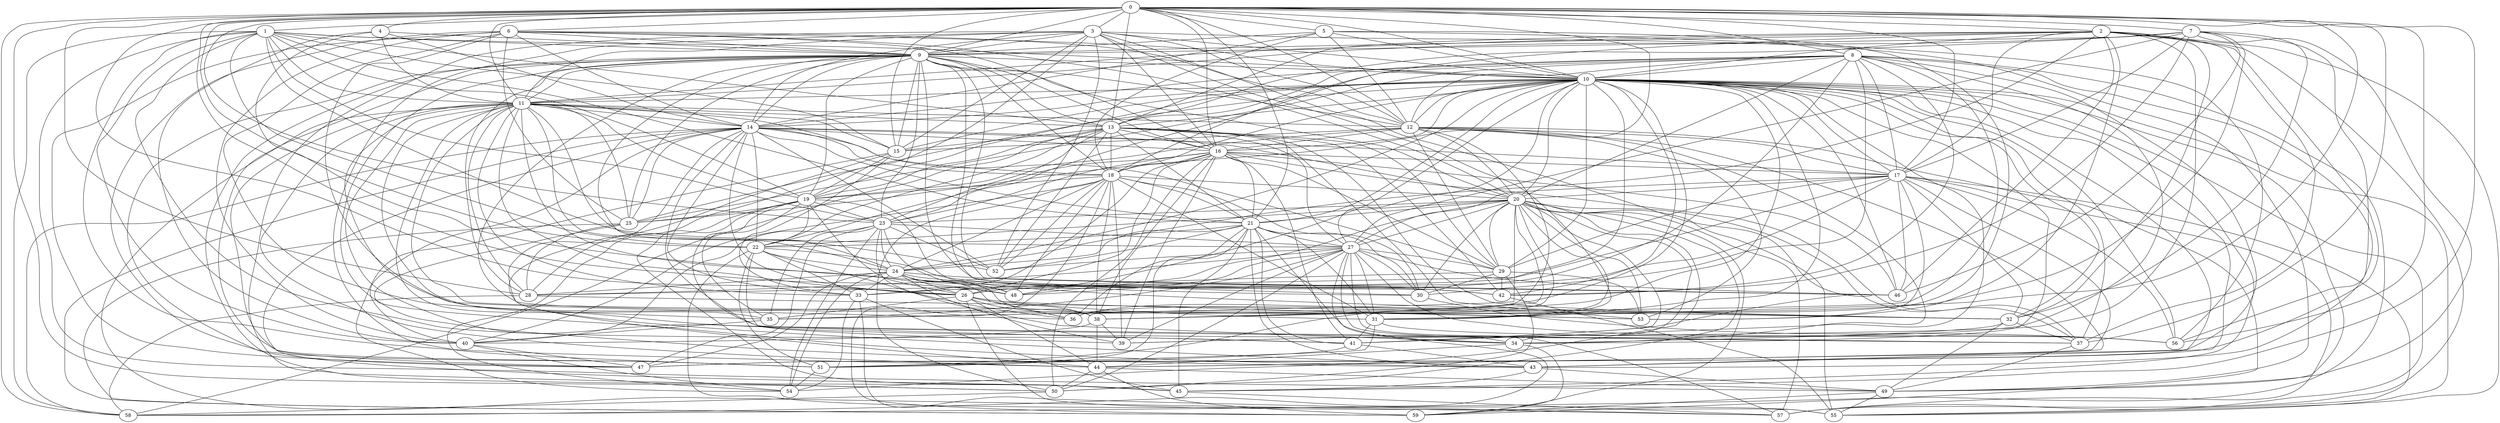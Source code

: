 strict graph "" {
	0	[w=10];
	1	[w=4];
	0 -- 1	[w=-11];
	2	[w=12];
	0 -- 2	[w=-13];
	3	[w=16];
	0 -- 3	[w=3];
	4	[w=15];
	0 -- 4	[w=-14];
	5	[w=-5];
	0 -- 5	[w=-5];
	6	[w=-6];
	0 -- 6	[w=11];
	7	[w=-15];
	0 -- 7	[w=15];
	8	[w=5];
	0 -- 8	[w=-9];
	9	[w=-2];
	0 -- 9	[w=13];
	10	[w=9];
	0 -- 10	[w=-7];
	11	[w=-16];
	0 -- 11	[w=4];
	12	[w=15];
	0 -- 12	[w=9];
	13	[w=8];
	0 -- 13	[w=-6];
	15	[w=-13];
	0 -- 15	[w=3];
	16	[w=-5];
	0 -- 16	[w=-5];
	17	[w=6];
	0 -- 17	[w=5];
	21	[w=7];
	0 -- 21	[w=4];
	22	[w=10];
	0 -- 22	[w=-13];
	23	[w=-8];
	0 -- 23	[w=-13];
	25	[w=-7];
	0 -- 25	[w=-10];
	26	[w=-11];
	0 -- 26	[w=9];
	28	[w=12];
	0 -- 28	[w=-12];
	31	[w=7];
	0 -- 31	[w=-6];
	37	[w=4];
	0 -- 37	[w=15];
	45	[w=-2];
	0 -- 45	[w=8];
	48	[w=-13];
	0 -- 48	[w=-13];
	50	[w=-13];
	0 -- 50	[w=-3];
	56	[w=-16];
	0 -- 56	[w=8];
	58	[w=-14];
	0 -- 58	[w=16];
	1 -- 9	[w=16];
	1 -- 10	[w=7];
	1 -- 11	[w=-10];
	1 -- 13	[w=-12];
	1 -- 15	[w=13];
	19	[w=-12];
	1 -- 19	[w=-6];
	1 -- 21	[w=-7];
	1 -- 22	[w=6];
	1 -- 23	[w=-15];
	27	[w=-16];
	1 -- 27	[w=14];
	40	[w=3];
	1 -- 40	[w=-7];
	41	[w=-8];
	1 -- 41	[w=-15];
	44	[w=-2];
	1 -- 44	[w=-8];
	49	[w=16];
	1 -- 49	[w=-6];
	1 -- 58	[w=-8];
	2 -- 9	[w=4];
	2 -- 10	[w=-4];
	2 -- 11	[w=6];
	2 -- 13	[w=16];
	2 -- 17	[w=13];
	18	[w=11];
	2 -- 18	[w=-9];
	24	[w=-15];
	2 -- 24	[w=-11];
	32	[w=-13];
	2 -- 32	[w=-10];
	2 -- 37	[w=11];
	39	[w=-3];
	2 -- 39	[w=-13];
	46	[w=7];
	2 -- 46	[w=5];
	47	[w=-7];
	2 -- 47	[w=-9];
	53	[w=16];
	2 -- 53	[w=11];
	55	[w=14];
	2 -- 55	[w=-4];
	57	[w=9];
	2 -- 57	[w=6];
	3 -- 9	[w=-12];
	3 -- 10	[w=10];
	3 -- 11	[w=-13];
	3 -- 12	[w=-5];
	14	[w=-10];
	3 -- 14	[w=-14];
	3 -- 15	[w=-16];
	3 -- 16	[w=7];
	3 -- 28	[w=12];
	3 -- 31	[w=-5];
	3 -- 41	[w=3];
	3 -- 49	[w=-16];
	3 -- 50	[w=-11];
	51	[w=4];
	3 -- 51	[w=-15];
	52	[w=-5];
	3 -- 52	[w=-14];
	4 -- 9	[w=-10];
	4 -- 11	[w=8];
	4 -- 14	[w=-8];
	30	[w=-14];
	4 -- 30	[w=3];
	4 -- 40	[w=-13];
	5 -- 9	[w=-8];
	5 -- 10	[w=6];
	5 -- 12	[w=13];
	5 -- 14	[w=-13];
	5 -- 18	[w=12];
	36	[w=13];
	5 -- 36	[w=7];
	5 -- 56	[w=5];
	6 -- 9	[w=8];
	6 -- 10	[w=-10];
	6 -- 12	[w=7];
	6 -- 14	[w=16];
	6 -- 16	[w=2];
	20	[w=16];
	6 -- 20	[w=-14];
	6 -- 25	[w=11];
	35	[w=-14];
	6 -- 35	[w=-13];
	38	[w=12];
	6 -- 38	[w=-7];
	6 -- 40	[w=-15];
	6 -- 47	[w=-3];
	6 -- 51	[w=-4];
	7 -- 9	[w=12];
	7 -- 11	[w=-3];
	7 -- 13	[w=-9];
	7 -- 17	[w=10];
	7 -- 27	[w=-12];
	7 -- 32	[w=-8];
	7 -- 38	[w=-12];
	42	[w=-8];
	7 -- 42	[w=14];
	7 -- 46	[w=16];
	7 -- 49	[w=-7];
	7 -- 56	[w=-14];
	8 -- 10	[w=-10];
	8 -- 12	[w=-16];
	8 -- 13	[w=4];
	8 -- 14	[w=-7];
	8 -- 17	[w=-12];
	8 -- 20	[w=-13];
	8 -- 23	[w=-8];
	8 -- 25	[w=10];
	8 -- 26	[w=-13];
	8 -- 30	[w=2];
	8 -- 35	[w=-9];
	8 -- 39	[w=-14];
	8 -- 42	[w=-13];
	43	[w=-13];
	8 -- 43	[w=-2];
	8 -- 47	[w=14];
	8 -- 58	[w=-10];
	9 -- 10	[w=-13];
	9 -- 11	[w=10];
	9 -- 12	[w=-8];
	9 -- 13	[w=-6];
	9 -- 14	[w=8];
	9 -- 15	[w=-7];
	9 -- 16	[w=5];
	9 -- 18	[w=9];
	9 -- 19	[w=-15];
	9 -- 20	[w=-14];
	9 -- 23	[w=15];
	9 -- 24	[w=9];
	9 -- 25	[w=-12];
	9 -- 28	[w=-8];
	9 -- 30	[w=9];
	9 -- 32	[w=-4];
	9 -- 36	[w=-12];
	9 -- 42	[w=16];
	9 -- 45	[w=-13];
	9 -- 46	[w=-11];
	9 -- 47	[w=7];
	9 -- 51	[w=-2];
	10 -- 11	[w=16];
	10 -- 12	[w=11];
	10 -- 13	[w=-2];
	10 -- 14	[w=13];
	10 -- 15	[w=-11];
	10 -- 16	[w=-10];
	10 -- 17	[w=15];
	10 -- 18	[w=15];
	10 -- 19	[w=-13];
	10 -- 20	[w=-2];
	10 -- 21	[w=-16];
	10 -- 24	[w=14];
	10 -- 25	[w=-3];
	10 -- 27	[w=7];
	29	[w=16];
	10 -- 29	[w=-14];
	10 -- 31	[w=5];
	10 -- 32	[w=-9];
	33	[w=12];
	10 -- 33	[w=-16];
	34	[w=-15];
	10 -- 34	[w=7];
	10 -- 36	[w=-4];
	10 -- 37	[w=13];
	10 -- 38	[w=2];
	10 -- 41	[w=13];
	10 -- 42	[w=2];
	10 -- 43	[w=-10];
	10 -- 44	[w=-12];
	10 -- 45	[w=13];
	10 -- 46	[w=2];
	10 -- 48	[w=-3];
	10 -- 49	[w=-10];
	10 -- 55	[w=7];
	10 -- 56	[w=2];
	10 -- 57	[w=9];
	11 -- 12	[w=5];
	11 -- 13	[w=2];
	11 -- 14	[w=-9];
	11 -- 15	[w=-3];
	11 -- 18	[w=-13];
	11 -- 19	[w=-14];
	11 -- 24	[w=13];
	11 -- 25	[w=2];
	11 -- 26	[w=12];
	11 -- 28	[w=-10];
	11 -- 33	[w=3];
	11 -- 35	[w=9];
	11 -- 37	[w=-10];
	11 -- 41	[w=-14];
	11 -- 43	[w=9];
	11 -- 44	[w=5];
	11 -- 47	[w=-5];
	11 -- 48	[w=-6];
	11 -- 52	[w=-4];
	11 -- 53	[w=-13];
	11 -- 57	[w=-4];
	12 -- 15	[w=-12];
	12 -- 16	[w=14];
	12 -- 17	[w=9];
	12 -- 19	[w=3];
	12 -- 20	[w=-9];
	12 -- 29	[w=15];
	12 -- 34	[w=9];
	12 -- 36	[w=8];
	12 -- 43	[w=-10];
	12 -- 53	[w=2];
	59	[w=-6];
	12 -- 59	[w=5];
	13 -- 15	[w=-6];
	13 -- 16	[w=16];
	13 -- 18	[w=6];
	13 -- 19	[w=-2];
	13 -- 21	[w=-9];
	13 -- 22	[w=-14];
	13 -- 23	[w=-13];
	13 -- 27	[w=5];
	13 -- 29	[w=-3];
	13 -- 32	[w=-7];
	13 -- 42	[w=4];
	13 -- 52	[w=3];
	13 -- 53	[w=6];
	13 -- 58	[w=-9];
	14 -- 16	[w=-10];
	14 -- 17	[w=-14];
	14 -- 18	[w=6];
	14 -- 20	[w=3];
	14 -- 21	[w=-12];
	14 -- 22	[w=-14];
	14 -- 25	[w=-7];
	14 -- 26	[w=6];
	14 -- 29	[w=6];
	14 -- 33	[w=-15];
	14 -- 37	[w=-2];
	14 -- 40	[w=-11];
	14 -- 43	[w=5];
	14 -- 45	[w=6];
	14 -- 52	[w=8];
	14 -- 58	[w=10];
	14 -- 59	[w=12];
	15 -- 19	[w=-12];
	15 -- 33	[w=-7];
	15 -- 44	[w=9];
	54	[w=-5];
	15 -- 54	[w=-7];
	16 -- 17	[w=-13];
	16 -- 18	[w=11];
	16 -- 21	[w=-12];
	16 -- 22	[w=-12];
	16 -- 23	[w=-2];
	16 -- 26	[w=-16];
	16 -- 29	[w=7];
	16 -- 33	[w=2];
	16 -- 37	[w=-11];
	16 -- 38	[w=-8];
	16 -- 39	[w=8];
	16 -- 41	[w=-10];
	16 -- 46	[w=-11];
	16 -- 50	[w=8];
	17 -- 20	[w=-5];
	17 -- 26	[w=2];
	17 -- 27	[w=-4];
	17 -- 28	[w=9];
	17 -- 29	[w=-7];
	17 -- 32	[w=-14];
	17 -- 44	[w=2];
	17 -- 46	[w=6];
	17 -- 53	[w=-11];
	17 -- 55	[w=3];
	17 -- 56	[w=9];
	17 -- 57	[w=-12];
	18 -- 19	[w=-8];
	18 -- 20	[w=10];
	18 -- 21	[w=-15];
	18 -- 24	[w=2];
	18 -- 30	[w=-15];
	18 -- 31	[w=-15];
	18 -- 38	[w=6];
	18 -- 39	[w=10];
	18 -- 40	[w=-12];
	18 -- 48	[w=-2];
	18 -- 50	[w=-12];
	18 -- 52	[w=-6];
	18 -- 59	[w=-14];
	19 -- 22	[w=10];
	19 -- 23	[w=-7];
	19 -- 25	[w=10];
	19 -- 26	[w=2];
	19 -- 32	[w=14];
	19 -- 34	[w=3];
	19 -- 35	[w=-9];
	19 -- 45	[w=12];
	19 -- 54	[w=-10];
	20 -- 21	[w=5];
	20 -- 22	[w=13];
	20 -- 23	[w=6];
	20 -- 27	[w=-11];
	20 -- 29	[w=15];
	20 -- 30	[w=15];
	20 -- 31	[w=-15];
	20 -- 34	[w=9];
	20 -- 35	[w=-15];
	20 -- 37	[w=-10];
	20 -- 38	[w=-7];
	20 -- 41	[w=12];
	20 -- 48	[w=-8];
	20 -- 50	[w=-16];
	20 -- 51	[w=11];
	20 -- 53	[w=6];
	20 -- 54	[w=-8];
	20 -- 55	[w=-7];
	20 -- 57	[w=11];
	20 -- 59	[w=8];
	21 -- 22	[w=-5];
	21 -- 24	[w=-10];
	21 -- 27	[w=12];
	21 -- 30	[w=-3];
	21 -- 31	[w=14];
	21 -- 34	[w=-15];
	21 -- 36	[w=5];
	21 -- 41	[w=-9];
	21 -- 43	[w=-16];
	21 -- 45	[w=-10];
	21 -- 51	[w=-3];
	21 -- 52	[w=12];
	22 -- 24	[w=2];
	22 -- 33	[w=10];
	22 -- 36	[w=-4];
	22 -- 39	[w=3];
	22 -- 42	[w=11];
	22 -- 51	[w=14];
	22 -- 55	[w=9];
	23 -- 24	[w=-12];
	23 -- 27	[w=15];
	23 -- 34	[w=-15];
	23 -- 35	[w=12];
	23 -- 40	[w=13];
	23 -- 47	[w=-2];
	23 -- 48	[w=9];
	23 -- 52	[w=13];
	23 -- 54	[w=14];
	24 -- 26	[w=-5];
	24 -- 28	[w=6];
	24 -- 33	[w=9];
	24 -- 36	[w=14];
	24 -- 38	[w=-11];
	24 -- 39	[w=-9];
	24 -- 42	[w=9];
	24 -- 46	[w=-4];
	24 -- 47	[w=-5];
	24 -- 48	[w=2];
	24 -- 54	[w=6];
	25 -- 28	[w=-3];
	25 -- 43	[w=-4];
	25 -- 59	[w=-13];
	26 -- 31	[w=-2];
	26 -- 35	[w=5];
	26 -- 36	[w=-15];
	26 -- 38	[w=13];
	26 -- 44	[w=-14];
	26 -- 53	[w=8];
	26 -- 55	[w=-13];
	27 -- 28	[w=4];
	27 -- 29	[w=-13];
	27 -- 30	[w=14];
	27 -- 31	[w=-6];
	27 -- 34	[w=-15];
	27 -- 35	[w=14];
	27 -- 39	[w=7];
	27 -- 46	[w=-13];
	27 -- 48	[w=8];
	27 -- 50	[w=-11];
	27 -- 52	[w=-5];
	27 -- 56	[w=-12];
	27 -- 57	[w=13];
	27 -- 58	[w=-2];
	28 -- 32	[w=-16];
	28 -- 58	[w=-3];
	29 -- 30	[w=-11];
	29 -- 33	[w=-10];
	29 -- 42	[w=6];
	29 -- 50	[w=-3];
	29 -- 53	[w=-8];
	30 -- 56	[w=-11];
	31 -- 41	[w=-9];
	31 -- 51	[w=3];
	31 -- 56	[w=-3];
	32 -- 34	[w=-9];
	32 -- 37	[w=8];
	32 -- 49	[w=2];
	33 -- 45	[w=-13];
	33 -- 54	[w=13];
	33 -- 57	[w=2];
	34 -- 44	[w=16];
	34 -- 59	[w=-3];
	35 -- 40	[w=2];
	37 -- 49	[w=-2];
	38 -- 39	[w=4];
	38 -- 40	[w=9];
	38 -- 44	[w=-4];
	40 -- 47	[w=12];
	40 -- 54	[w=16];
	41 -- 43	[w=-16];
	41 -- 51	[w=4];
	42 -- 55	[w=16];
	43 -- 45	[w=8];
	43 -- 49	[w=5];
	44 -- 49	[w=-16];
	44 -- 50	[w=-7];
	44 -- 59	[w=14];
	45 -- 57	[w=3];
	49 -- 55	[w=-16];
	49 -- 59	[w=-2];
	50 -- 58	[w=16];
	51 -- 54	[w=-12];
}
